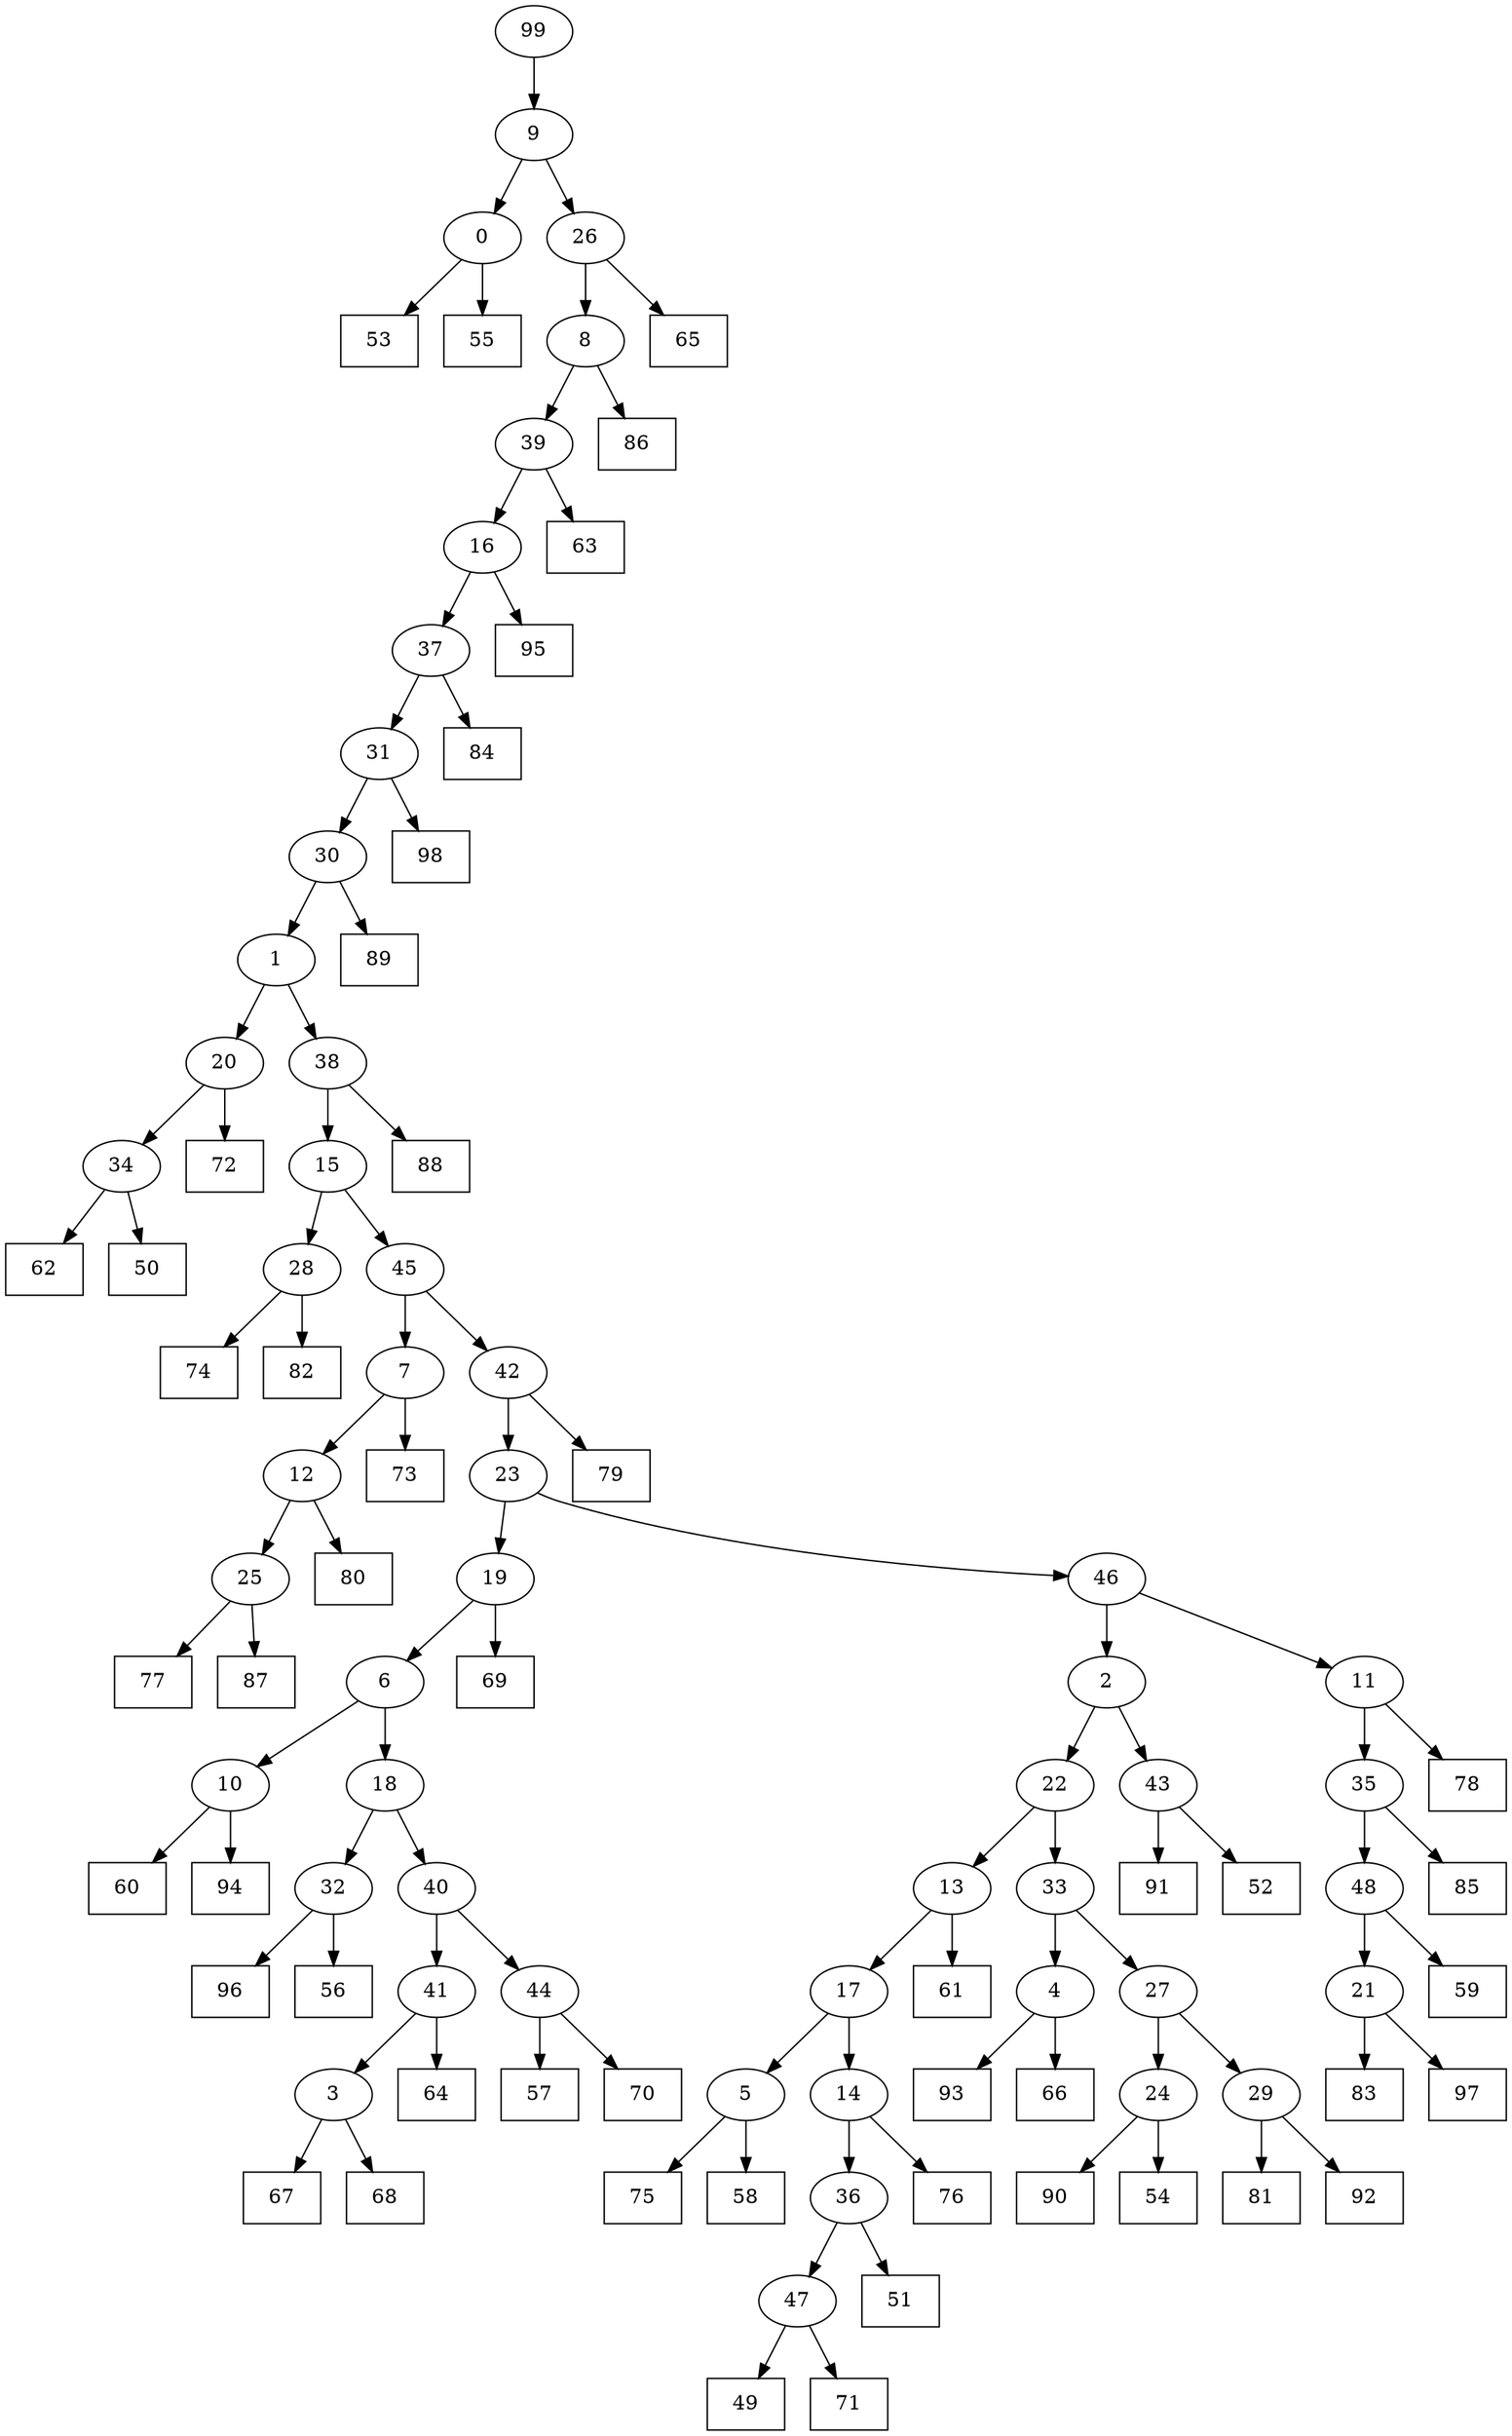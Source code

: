 digraph G {
0[label="0"];
1[label="1"];
2[label="2"];
3[label="3"];
4[label="4"];
5[label="5"];
6[label="6"];
7[label="7"];
8[label="8"];
9[label="9"];
10[label="10"];
11[label="11"];
12[label="12"];
13[label="13"];
14[label="14"];
15[label="15"];
16[label="16"];
17[label="17"];
18[label="18"];
19[label="19"];
20[label="20"];
21[label="21"];
22[label="22"];
23[label="23"];
24[label="24"];
25[label="25"];
26[label="26"];
27[label="27"];
28[label="28"];
29[label="29"];
30[label="30"];
31[label="31"];
32[label="32"];
33[label="33"];
34[label="34"];
35[label="35"];
36[label="36"];
37[label="37"];
38[label="38"];
39[label="39"];
40[label="40"];
41[label="41"];
42[label="42"];
43[label="43"];
44[label="44"];
45[label="45"];
46[label="46"];
47[label="47"];
48[label="48"];
49[shape=box,label="76"];
50[shape=box,label="51"];
51[shape=box,label="77"];
52[shape=box,label="95"];
53[shape=box,label="61"];
54[shape=box,label="98"];
55[shape=box,label="78"];
56[shape=box,label="96"];
57[shape=box,label="65"];
58[shape=box,label="85"];
59[shape=box,label="87"];
60[shape=box,label="81"];
61[shape=box,label="80"];
62[shape=box,label="57"];
63[shape=box,label="60"];
64[shape=box,label="59"];
65[shape=box,label="67"];
66[shape=box,label="90"];
67[shape=box,label="91"];
68[shape=box,label="49"];
69[shape=box,label="69"];
70[shape=box,label="62"];
71[shape=box,label="83"];
72[shape=box,label="89"];
73[shape=box,label="97"];
74[shape=box,label="71"];
75[shape=box,label="50"];
76[shape=box,label="64"];
77[shape=box,label="93"];
78[shape=box,label="84"];
79[shape=box,label="88"];
80[shape=box,label="53"];
81[shape=box,label="79"];
82[shape=box,label="75"];
83[shape=box,label="56"];
84[shape=box,label="68"];
85[shape=box,label="63"];
86[shape=box,label="52"];
87[shape=box,label="70"];
88[shape=box,label="66"];
89[shape=box,label="94"];
90[shape=box,label="55"];
91[shape=box,label="54"];
92[shape=box,label="58"];
93[shape=box,label="74"];
94[shape=box,label="82"];
95[shape=box,label="92"];
96[shape=box,label="86"];
97[shape=box,label="72"];
98[shape=box,label="73"];
99[label="99"];
28->94 ;
36->50 ;
24->66 ;
23->46 ;
19->69 ;
14->49 ;
17->14 ;
0->80 ;
32->83 ;
4->77 ;
8->96 ;
21->71 ;
7->12 ;
12->61 ;
13->17 ;
20->34 ;
34->70 ;
1->20 ;
3->84 ;
42->81 ;
11->35 ;
18->32 ;
17->5 ;
5->92 ;
4->88 ;
14->36 ;
36->47 ;
10->63 ;
44->87 ;
37->78 ;
7->98 ;
26->8 ;
24->91 ;
38->79 ;
33->4 ;
43->67 ;
10->89 ;
2->43 ;
42->23 ;
41->76 ;
9->0 ;
47->68 ;
39->85 ;
23->19 ;
19->6 ;
43->86 ;
30->72 ;
22->33 ;
22->13 ;
34->75 ;
27->29 ;
46->2 ;
2->22 ;
31->54 ;
31->30 ;
32->56 ;
40->41 ;
6->10 ;
6->18 ;
18->40 ;
46->11 ;
11->55 ;
99->9 ;
3->65 ;
38->15 ;
47->74 ;
16->37 ;
37->31 ;
29->95 ;
25->51 ;
29->60 ;
15->45 ;
45->42 ;
0->90 ;
16->52 ;
20->97 ;
48->21 ;
21->73 ;
35->58 ;
8->39 ;
39->16 ;
13->53 ;
35->48 ;
48->64 ;
9->26 ;
12->25 ;
25->59 ;
41->3 ;
33->27 ;
27->24 ;
5->82 ;
40->44 ;
44->62 ;
26->57 ;
30->1 ;
1->38 ;
45->7 ;
15->28 ;
28->93 ;
}
